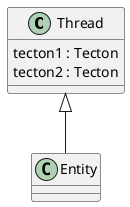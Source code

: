 @startuml thread

Thread <|-- Entity
class Thread{
    tecton1 : Tecton
    tecton2 : Tecton
}
@enduml